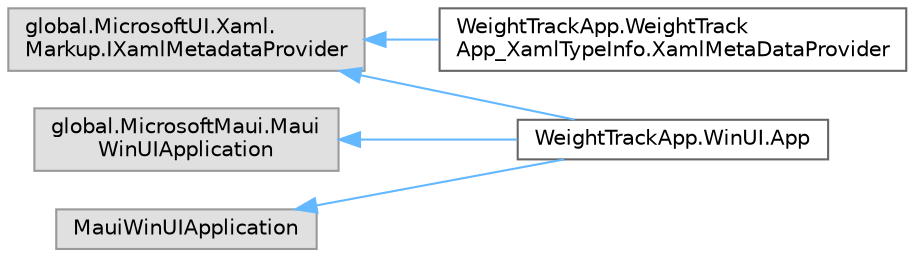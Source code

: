 digraph "Graphical Class Hierarchy"
{
 // LATEX_PDF_SIZE
  bgcolor="transparent";
  edge [fontname=Helvetica,fontsize=10,labelfontname=Helvetica,labelfontsize=10];
  node [fontname=Helvetica,fontsize=10,shape=box,height=0.2,width=0.4];
  rankdir="LR";
  Node0 [id="Node000000",label="global.MicrosoftUI.Xaml.\lMarkup.IXamlMetadataProvider",height=0.2,width=0.4,color="grey60", fillcolor="#E0E0E0", style="filled",tooltip=" "];
  Node0 -> Node1 [id="edge3_Node000000_Node000001",dir="back",color="steelblue1",style="solid",tooltip=" "];
  Node1 [id="Node000001",label="WeightTrackApp.WeightTrack\lApp_XamlTypeInfo.XamlMetaDataProvider",height=0.2,width=0.4,color="grey40", fillcolor="white", style="filled",URL="$class_weight_track_app_1_1_weight_track_app___xaml_type_info_1_1_xaml_meta_data_provider.html",tooltip="Main class for providing metadata for the app or library."];
  Node0 -> Node2 [id="edge4_Node000000_Node000002",dir="back",color="steelblue1",style="solid",tooltip=" "];
  Node2 [id="Node000002",label="WeightTrackApp.WinUI.App",height=0.2,width=0.4,color="grey40", fillcolor="white", style="filled",URL="$class_weight_track_app_1_1_win_u_i_1_1_app.html",tooltip="Provides application-specific behavior to supplement the default Application class."];
  Node3 [id="Node000003",label="global.MicrosoftMaui.Maui\lWinUIApplication",height=0.2,width=0.4,color="grey60", fillcolor="#E0E0E0", style="filled",tooltip=" "];
  Node3 -> Node2 [id="edge5_Node000003_Node000002",dir="back",color="steelblue1",style="solid",tooltip=" "];
  Node4 [id="Node000004",label="MauiWinUIApplication",height=0.2,width=0.4,color="grey60", fillcolor="#E0E0E0", style="filled",tooltip=" "];
  Node4 -> Node2 [id="edge6_Node000004_Node000002",dir="back",color="steelblue1",style="solid",tooltip=" "];
}
